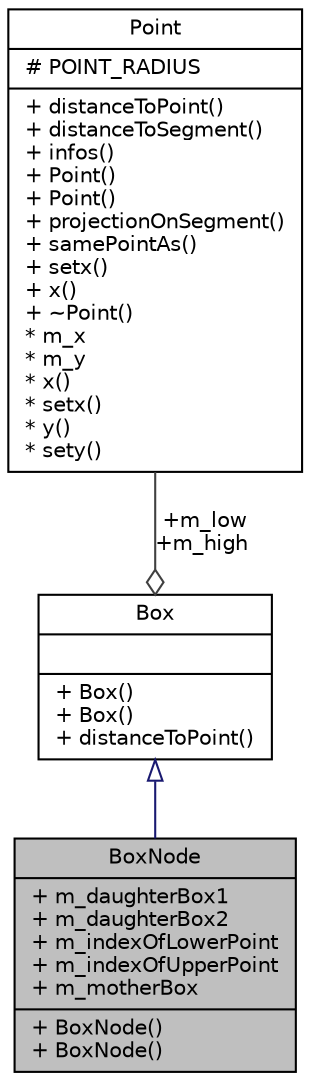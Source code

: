 digraph "BoxNode"
{
 // INTERACTIVE_SVG=YES
  bgcolor="transparent";
  edge [fontname="Helvetica",fontsize="10",labelfontname="Helvetica",labelfontsize="10"];
  node [fontname="Helvetica",fontsize="10",shape=record];
  Node1 [label="{BoxNode\n|+ m_daughterBox1\l+ m_daughterBox2\l+ m_indexOfLowerPoint\l+ m_indexOfUpperPoint\l+ m_motherBox\l|+ BoxNode()\l+ BoxNode()\l}",height=0.2,width=0.4,color="black", fillcolor="grey75", style="filled", fontcolor="black"];
  Node2 -> Node1 [dir="back",color="midnightblue",fontsize="10",style="solid",arrowtail="onormal",fontname="Helvetica"];
  Node2 [label="{Box\n||+ Box()\l+ Box()\l+ distanceToPoint()\l}",height=0.2,width=0.4,color="black",URL="$class_box.html"];
  Node3 -> Node2 [color="grey25",fontsize="10",style="solid",label=" +m_low\n+m_high" ,arrowhead="odiamond",fontname="Helvetica"];
  Node3 [label="{Point\n|# POINT_RADIUS\l|+ distanceToPoint()\l+ distanceToSegment()\l+ infos()\l+ Point()\l+ Point()\l+ projectionOnSegment()\l+ samePointAs()\l+ setx()\l+ x()\l+ ~Point()\l* m_x\l* m_y\l* x()\l* setx()\l* y()\l* sety()\l}",height=0.2,width=0.4,color="black",URL="$class_point.html",tooltip="The Point class. "];
}
